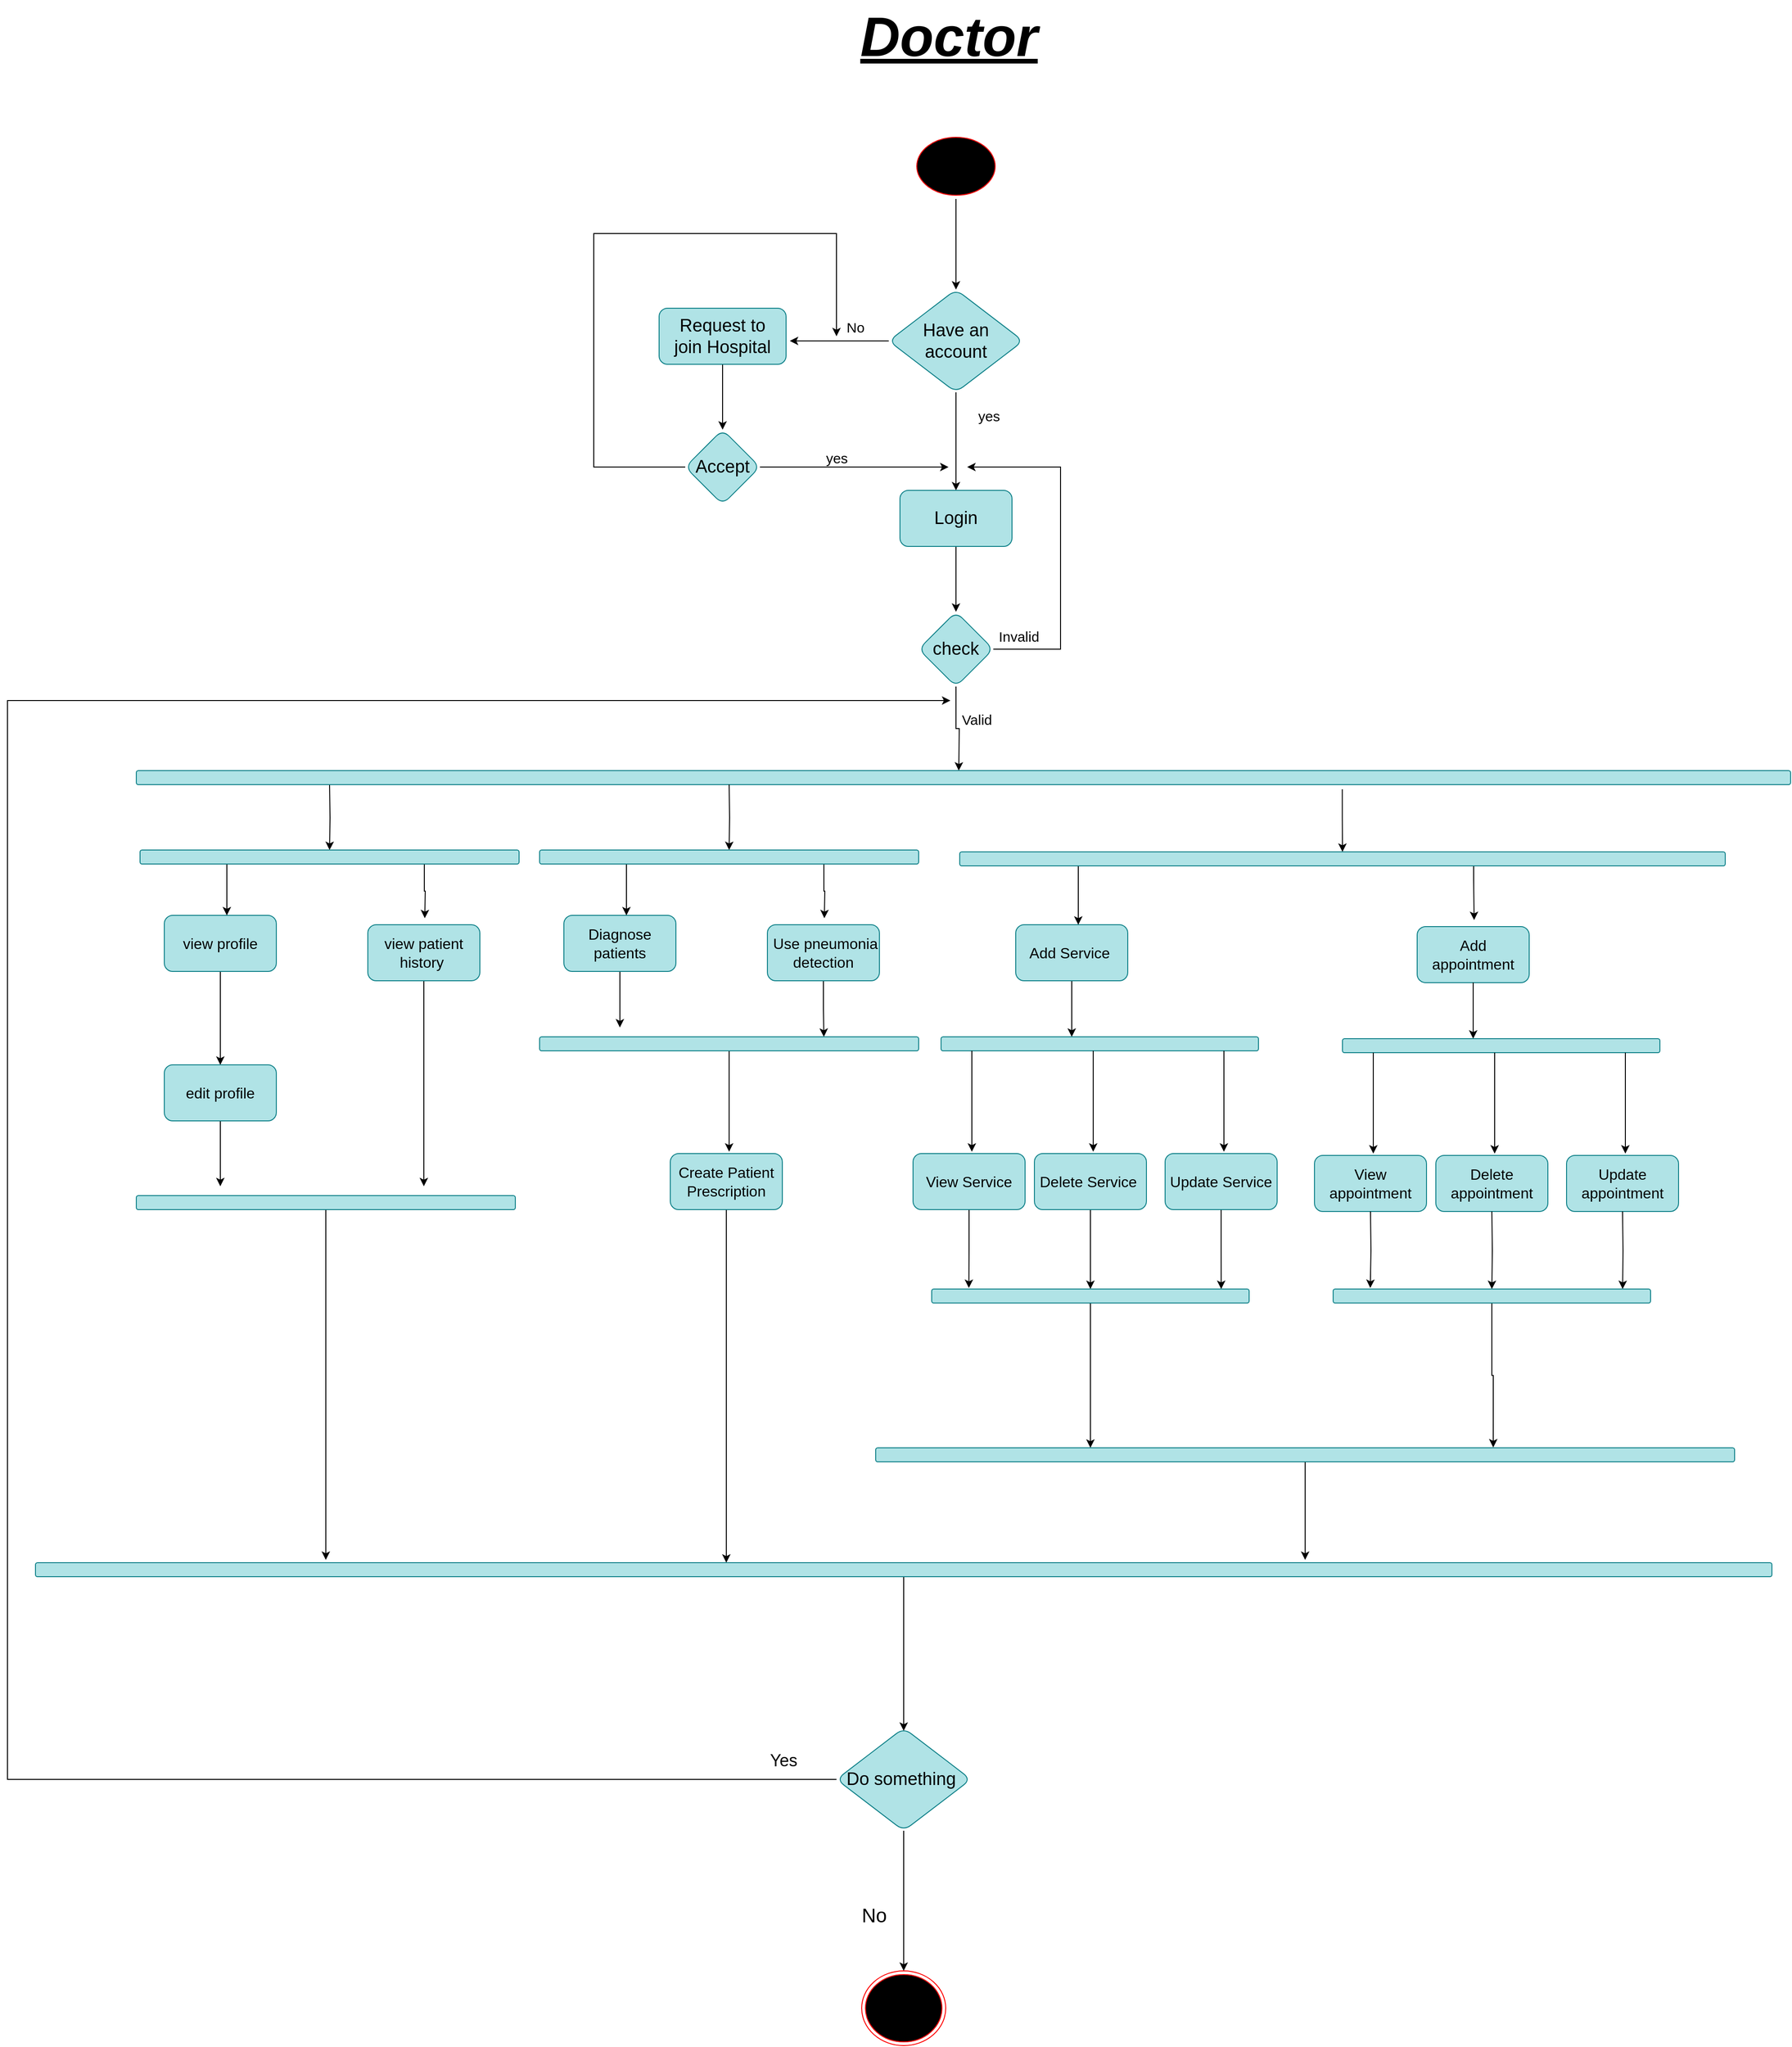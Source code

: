 <mxfile version="20.8.13" type="device"><diagram id="ZjT95l93NkATBJnmbTAv" name="Page-1"><mxGraphModel dx="455" dy="1914" grid="1" gridSize="10" guides="1" tooltips="1" connect="1" arrows="1" fold="1" page="1" pageScale="1" pageWidth="827" pageHeight="1169" math="0" shadow="0"><root><mxCell id="0"/><mxCell id="1" parent="0"/><mxCell id="8K3f-ZSd6spROutOu2y4-12" style="edgeStyle=orthogonalEdgeStyle;rounded=0;orthogonalLoop=1;jettySize=auto;html=1;" edge="1" parent="1" source="8K3f-ZSd6spROutOu2y4-1" target="8K3f-ZSd6spROutOu2y4-7"><mxGeometry relative="1" as="geometry"/></mxCell><mxCell id="8K3f-ZSd6spROutOu2y4-1" value="" style="ellipse;html=1;shape=startState;fillColor=#000000;strokeColor=#ff0000;labelBackgroundColor=#1A1A1A;labelBorderColor=none;fontColor=default;" vertex="1" parent="1"><mxGeometry x="1910" y="73" width="92" height="70" as="geometry"/></mxCell><mxCell id="8K3f-ZSd6spROutOu2y4-14" style="edgeStyle=orthogonalEdgeStyle;rounded=0;orthogonalLoop=1;jettySize=auto;html=1;exitX=0;exitY=0.5;exitDx=0;exitDy=0;" edge="1" parent="1" source="8K3f-ZSd6spROutOu2y4-7"><mxGeometry relative="1" as="geometry"><mxPoint x="1778" y="295" as="targetPoint"/></mxGeometry></mxCell><mxCell id="8K3f-ZSd6spROutOu2y4-24" value="" style="edgeStyle=orthogonalEdgeStyle;rounded=0;orthogonalLoop=1;jettySize=auto;html=1;fontSize=15;" edge="1" parent="1" source="8K3f-ZSd6spROutOu2y4-7" target="8K3f-ZSd6spROutOu2y4-23"><mxGeometry relative="1" as="geometry"/></mxCell><mxCell id="8K3f-ZSd6spROutOu2y4-7" value="Have an&lt;br/&gt;account&lt;br/&gt;" style="rhombus;whiteSpace=wrap;html=1;fontSize=19;fillColor=#b0e3e6;strokeColor=#0e8088;rounded=1;labelBackgroundColor=none;labelBorderColor=none;fontStyle=0;" vertex="1" parent="1"><mxGeometry x="1884" y="240" width="144" height="110" as="geometry"/></mxCell><mxCell id="8K3f-ZSd6spROutOu2y4-17" value="" style="edgeStyle=orthogonalEdgeStyle;rounded=0;orthogonalLoop=1;jettySize=auto;html=1;" edge="1" parent="1" source="8K3f-ZSd6spROutOu2y4-15" target="8K3f-ZSd6spROutOu2y4-16"><mxGeometry relative="1" as="geometry"/></mxCell><mxCell id="8K3f-ZSd6spROutOu2y4-15" value="Request to&lt;br/&gt;join Hospital" style="rounded=1;whiteSpace=wrap;html=1;labelBackgroundColor=none;labelBorderColor=none;fontStyle=0;fillColor=#b0e3e6;strokeColor=#0e8088;fontSize=19;" vertex="1" parent="1"><mxGeometry x="1638" y="260" width="136" height="60" as="geometry"/></mxCell><mxCell id="8K3f-ZSd6spROutOu2y4-19" style="edgeStyle=orthogonalEdgeStyle;rounded=0;orthogonalLoop=1;jettySize=auto;html=1;" edge="1" parent="1" source="8K3f-ZSd6spROutOu2y4-16"><mxGeometry relative="1" as="geometry"><mxPoint x="1828" y="290" as="targetPoint"/><Array as="points"><mxPoint x="1568" y="430"/><mxPoint x="1568" y="180"/></Array></mxGeometry></mxCell><mxCell id="8K3f-ZSd6spROutOu2y4-27" style="edgeStyle=orthogonalEdgeStyle;rounded=0;orthogonalLoop=1;jettySize=auto;html=1;fontSize=15;" edge="1" parent="1" source="8K3f-ZSd6spROutOu2y4-16"><mxGeometry relative="1" as="geometry"><mxPoint x="1948" y="430" as="targetPoint"/></mxGeometry></mxCell><mxCell id="8K3f-ZSd6spROutOu2y4-16" value="Accept" style="rhombus;whiteSpace=wrap;html=1;fontSize=19;fillColor=#b0e3e6;strokeColor=#0e8088;rounded=1;labelBackgroundColor=none;labelBorderColor=none;fontStyle=0;" vertex="1" parent="1"><mxGeometry x="1666" y="390" width="80" height="80" as="geometry"/></mxCell><mxCell id="8K3f-ZSd6spROutOu2y4-20" value="&lt;font style=&quot;font-size: 15px;&quot;&gt;No&lt;/font&gt;" style="text;html=1;align=center;verticalAlign=middle;resizable=0;points=[];autosize=1;strokeColor=none;fillColor=none;" vertex="1" parent="1"><mxGeometry x="1828" y="265" width="40" height="30" as="geometry"/></mxCell><mxCell id="8K3f-ZSd6spROutOu2y4-30" value="" style="edgeStyle=orthogonalEdgeStyle;rounded=0;orthogonalLoop=1;jettySize=auto;html=1;fontSize=15;" edge="1" parent="1" source="8K3f-ZSd6spROutOu2y4-23" target="8K3f-ZSd6spROutOu2y4-29"><mxGeometry relative="1" as="geometry"/></mxCell><mxCell id="8K3f-ZSd6spROutOu2y4-23" value="Login" style="whiteSpace=wrap;html=1;fontSize=19;fillColor=#b0e3e6;strokeColor=#0e8088;rounded=1;labelBackgroundColor=none;labelBorderColor=none;fontStyle=0;" vertex="1" parent="1"><mxGeometry x="1896" y="455" width="120" height="60" as="geometry"/></mxCell><mxCell id="8K3f-ZSd6spROutOu2y4-25" value="yes" style="text;html=1;align=center;verticalAlign=middle;resizable=0;points=[];autosize=1;strokeColor=none;fillColor=none;fontSize=15;" vertex="1" parent="1"><mxGeometry x="1966" y="360" width="50" height="30" as="geometry"/></mxCell><mxCell id="8K3f-ZSd6spROutOu2y4-28" value="yes" style="text;html=1;align=center;verticalAlign=middle;resizable=0;points=[];autosize=1;strokeColor=none;fillColor=none;fontSize=15;" vertex="1" parent="1"><mxGeometry x="1803" y="405" width="50" height="30" as="geometry"/></mxCell><mxCell id="8K3f-ZSd6spROutOu2y4-34" style="edgeStyle=orthogonalEdgeStyle;rounded=0;orthogonalLoop=1;jettySize=auto;html=1;exitX=1;exitY=0.5;exitDx=0;exitDy=0;fontSize=15;" edge="1" parent="1" source="8K3f-ZSd6spROutOu2y4-29"><mxGeometry relative="1" as="geometry"><mxPoint x="1968" y="430" as="targetPoint"/><Array as="points"><mxPoint x="2068" y="625"/><mxPoint x="2068" y="430"/><mxPoint x="1968" y="430"/></Array></mxGeometry></mxCell><mxCell id="8K3f-ZSd6spROutOu2y4-39" value="" style="edgeStyle=orthogonalEdgeStyle;rounded=0;orthogonalLoop=1;jettySize=auto;html=1;fontSize=15;entryX=0.25;entryY=0;entryDx=0;entryDy=0;" edge="1" parent="1" source="8K3f-ZSd6spROutOu2y4-29"><mxGeometry relative="1" as="geometry"><mxPoint x="1959.0" y="755" as="targetPoint"/></mxGeometry></mxCell><mxCell id="8K3f-ZSd6spROutOu2y4-29" value="check" style="rhombus;whiteSpace=wrap;html=1;fontSize=19;fillColor=#b0e3e6;strokeColor=#0e8088;rounded=1;labelBackgroundColor=none;labelBorderColor=none;fontStyle=0;" vertex="1" parent="1"><mxGeometry x="1916" y="585" width="80" height="80" as="geometry"/></mxCell><mxCell id="8K3f-ZSd6spROutOu2y4-35" value="&#10;Invalid&#10;&#10;" style="text;html=1;align=center;verticalAlign=middle;resizable=0;points=[];autosize=1;strokeColor=none;fillColor=none;fontSize=15;" vertex="1" parent="1"><mxGeometry x="1988" y="584.5" width="70" height="70" as="geometry"/></mxCell><mxCell id="8K3f-ZSd6spROutOu2y4-47" style="edgeStyle=orthogonalEdgeStyle;rounded=0;orthogonalLoop=1;jettySize=auto;html=1;exitX=0.25;exitY=1;exitDx=0;exitDy=0;fontSize=15;" edge="1" parent="1" target="8K3f-ZSd6spROutOu2y4-46"><mxGeometry relative="1" as="geometry"><mxPoint x="1285.0" y="770" as="sourcePoint"/></mxGeometry></mxCell><mxCell id="8K3f-ZSd6spROutOu2y4-38" value="" style="whiteSpace=wrap;html=1;fontSize=19;fillColor=#b0e3e6;strokeColor=#0e8088;rounded=1;labelBackgroundColor=none;labelBorderColor=none;fontStyle=0;" vertex="1" parent="1"><mxGeometry x="1078" y="755" width="1772" height="15" as="geometry"/></mxCell><mxCell id="8K3f-ZSd6spROutOu2y4-41" value="Valid" style="text;html=1;align=center;verticalAlign=middle;resizable=0;points=[];autosize=1;strokeColor=none;fillColor=none;fontSize=15;" vertex="1" parent="1"><mxGeometry x="1948" y="685" width="60" height="30" as="geometry"/></mxCell><mxCell id="8K3f-ZSd6spROutOu2y4-42" style="edgeStyle=orthogonalEdgeStyle;rounded=0;orthogonalLoop=1;jettySize=auto;html=1;exitX=0.5;exitY=1;exitDx=0;exitDy=0;entryX=0.5;entryY=0;entryDx=0;entryDy=0;" edge="1" parent="1" source="8K3f-ZSd6spROutOu2y4-43" target="8K3f-ZSd6spROutOu2y4-45"><mxGeometry relative="1" as="geometry"><mxPoint x="1168" y="1110" as="targetPoint"/></mxGeometry></mxCell><mxCell id="8K3f-ZSd6spROutOu2y4-43" value="view profile" style="whiteSpace=wrap;html=1;fontSize=16;fillColor=#b0e3e6;strokeColor=#0e8088;rounded=1;labelBackgroundColor=none;labelBorderColor=none;fontStyle=0;" vertex="1" parent="1"><mxGeometry x="1108" y="910" width="120" height="60" as="geometry"/></mxCell><mxCell id="8K3f-ZSd6spROutOu2y4-44" value="" style="endArrow=classic;html=1;rounded=0;fontSize=16;fontColor=default;" edge="1" parent="1"><mxGeometry width="50" height="50" relative="1" as="geometry"><mxPoint x="1175" y="840" as="sourcePoint"/><mxPoint x="1175" y="910" as="targetPoint"/></mxGeometry></mxCell><mxCell id="8K3f-ZSd6spROutOu2y4-55" style="edgeStyle=orthogonalEdgeStyle;rounded=0;orthogonalLoop=1;jettySize=auto;html=1;exitX=0.5;exitY=1;exitDx=0;exitDy=0;fontSize=15;" edge="1" parent="1" source="8K3f-ZSd6spROutOu2y4-45"><mxGeometry relative="1" as="geometry"><mxPoint x="1168" y="1200" as="targetPoint"/></mxGeometry></mxCell><mxCell id="8K3f-ZSd6spROutOu2y4-45" value="edit profile" style="whiteSpace=wrap;html=1;fontSize=16;fillColor=#b0e3e6;strokeColor=#0e8088;rounded=1;labelBackgroundColor=none;labelBorderColor=none;fontStyle=0;" vertex="1" parent="1"><mxGeometry x="1108" y="1070" width="120" height="60" as="geometry"/></mxCell><mxCell id="8K3f-ZSd6spROutOu2y4-49" style="edgeStyle=orthogonalEdgeStyle;rounded=0;orthogonalLoop=1;jettySize=auto;html=1;exitX=0.75;exitY=1;exitDx=0;exitDy=0;fontSize=15;" edge="1" parent="1" source="8K3f-ZSd6spROutOu2y4-46"><mxGeometry relative="1" as="geometry"><mxPoint x="1387.0" y="913" as="targetPoint"/></mxGeometry></mxCell><mxCell id="8K3f-ZSd6spROutOu2y4-46" value="" style="whiteSpace=wrap;html=1;fontSize=19;fillColor=#b0e3e6;strokeColor=#0e8088;rounded=1;labelBackgroundColor=none;labelBorderColor=none;fontStyle=0;" vertex="1" parent="1"><mxGeometry x="1082" y="840" width="406" height="15" as="geometry"/></mxCell><mxCell id="8K3f-ZSd6spROutOu2y4-53" style="edgeStyle=orthogonalEdgeStyle;rounded=0;orthogonalLoop=1;jettySize=auto;html=1;exitX=0.5;exitY=1;exitDx=0;exitDy=0;fontSize=15;" edge="1" parent="1" source="8K3f-ZSd6spROutOu2y4-50"><mxGeometry relative="1" as="geometry"><mxPoint x="1386" y="1200" as="targetPoint"/></mxGeometry></mxCell><mxCell id="8K3f-ZSd6spROutOu2y4-50" value="view patient&lt;br/&gt;history&amp;nbsp;" style="whiteSpace=wrap;html=1;fontSize=16;fillColor=#b0e3e6;strokeColor=#0e8088;rounded=1;labelBackgroundColor=none;labelBorderColor=none;fontStyle=0;" vertex="1" parent="1"><mxGeometry x="1326" y="920" width="120" height="60" as="geometry"/></mxCell><mxCell id="8K3f-ZSd6spROutOu2y4-116" style="edgeStyle=orthogonalEdgeStyle;rounded=0;orthogonalLoop=1;jettySize=auto;html=1;exitX=0.5;exitY=1;exitDx=0;exitDy=0;fontSize=15;" edge="1" parent="1" source="8K3f-ZSd6spROutOu2y4-51"><mxGeometry relative="1" as="geometry"><mxPoint x="1281" y="1600" as="targetPoint"/></mxGeometry></mxCell><mxCell id="8K3f-ZSd6spROutOu2y4-51" value="" style="whiteSpace=wrap;html=1;fontSize=19;fillColor=#b0e3e6;strokeColor=#0e8088;rounded=1;labelBackgroundColor=none;labelBorderColor=none;fontStyle=0;" vertex="1" parent="1"><mxGeometry x="1078" y="1210" width="406" height="15" as="geometry"/></mxCell><mxCell id="8K3f-ZSd6spROutOu2y4-56" style="edgeStyle=orthogonalEdgeStyle;rounded=0;orthogonalLoop=1;jettySize=auto;html=1;exitX=0.25;exitY=1;exitDx=0;exitDy=0;fontSize=15;" edge="1" parent="1" target="8K3f-ZSd6spROutOu2y4-60"><mxGeometry relative="1" as="geometry"><mxPoint x="1713.0" y="770" as="sourcePoint"/></mxGeometry></mxCell><mxCell id="8K3f-ZSd6spROutOu2y4-64" style="edgeStyle=orthogonalEdgeStyle;rounded=0;orthogonalLoop=1;jettySize=auto;html=1;exitX=0.5;exitY=1;exitDx=0;exitDy=0;fontSize=15;" edge="1" parent="1" source="8K3f-ZSd6spROutOu2y4-57"><mxGeometry relative="1" as="geometry"><mxPoint x="1596" y="1030" as="targetPoint"/><Array as="points"><mxPoint x="1596" y="980"/><mxPoint x="1596" y="980"/></Array></mxGeometry></mxCell><mxCell id="8K3f-ZSd6spROutOu2y4-57" value="Diagnose&lt;br/&gt;patients" style="whiteSpace=wrap;html=1;fontSize=16;fillColor=#b0e3e6;strokeColor=#0e8088;rounded=1;labelBackgroundColor=none;labelBorderColor=none;fontStyle=0;" vertex="1" parent="1"><mxGeometry x="1536" y="910" width="120" height="60" as="geometry"/></mxCell><mxCell id="8K3f-ZSd6spROutOu2y4-58" value="" style="endArrow=classic;html=1;rounded=0;fontSize=16;fontColor=default;" edge="1" parent="1"><mxGeometry width="50" height="50" relative="1" as="geometry"><mxPoint x="1603" y="840" as="sourcePoint"/><mxPoint x="1603" y="910" as="targetPoint"/></mxGeometry></mxCell><mxCell id="8K3f-ZSd6spROutOu2y4-59" style="edgeStyle=orthogonalEdgeStyle;rounded=0;orthogonalLoop=1;jettySize=auto;html=1;exitX=0.75;exitY=1;exitDx=0;exitDy=0;fontSize=15;" edge="1" parent="1" source="8K3f-ZSd6spROutOu2y4-60"><mxGeometry relative="1" as="geometry"><mxPoint x="1815.0" y="913" as="targetPoint"/></mxGeometry></mxCell><mxCell id="8K3f-ZSd6spROutOu2y4-60" value="" style="whiteSpace=wrap;html=1;fontSize=19;fillColor=#b0e3e6;strokeColor=#0e8088;rounded=1;labelBackgroundColor=none;labelBorderColor=none;fontStyle=0;" vertex="1" parent="1"><mxGeometry x="1510" y="840" width="406" height="15" as="geometry"/></mxCell><mxCell id="8K3f-ZSd6spROutOu2y4-65" style="edgeStyle=orthogonalEdgeStyle;rounded=0;orthogonalLoop=1;jettySize=auto;html=1;exitX=0.5;exitY=1;exitDx=0;exitDy=0;entryX=0.75;entryY=0;entryDx=0;entryDy=0;fontSize=15;" edge="1" parent="1" source="8K3f-ZSd6spROutOu2y4-61" target="8K3f-ZSd6spROutOu2y4-62"><mxGeometry relative="1" as="geometry"/></mxCell><mxCell id="8K3f-ZSd6spROutOu2y4-61" value="&amp;nbsp;Use pneumonia detection" style="whiteSpace=wrap;html=1;fontSize=16;fillColor=#b0e3e6;strokeColor=#0e8088;rounded=1;labelBackgroundColor=none;labelBorderColor=none;fontStyle=0;" vertex="1" parent="1"><mxGeometry x="1754" y="920" width="120" height="60" as="geometry"/></mxCell><mxCell id="8K3f-ZSd6spROutOu2y4-71" style="edgeStyle=orthogonalEdgeStyle;rounded=0;orthogonalLoop=1;jettySize=auto;html=1;fontSize=15;" edge="1" parent="1" source="8K3f-ZSd6spROutOu2y4-62"><mxGeometry relative="1" as="geometry"><mxPoint x="1713" y="1163" as="targetPoint"/></mxGeometry></mxCell><mxCell id="8K3f-ZSd6spROutOu2y4-62" value="" style="whiteSpace=wrap;html=1;fontSize=19;fillColor=#b0e3e6;strokeColor=#0e8088;rounded=1;labelBackgroundColor=none;labelBorderColor=none;fontStyle=0;" vertex="1" parent="1"><mxGeometry x="1510" y="1040" width="406" height="15" as="geometry"/></mxCell><mxCell id="8K3f-ZSd6spROutOu2y4-114" style="edgeStyle=orthogonalEdgeStyle;rounded=0;orthogonalLoop=1;jettySize=auto;html=1;exitX=0.5;exitY=1;exitDx=0;exitDy=0;fontSize=15;" edge="1" parent="1" source="8K3f-ZSd6spROutOu2y4-72"><mxGeometry relative="1" as="geometry"><mxPoint x="1710" y="1603" as="targetPoint"/></mxGeometry></mxCell><mxCell id="8K3f-ZSd6spROutOu2y4-72" value="Create Patient&lt;br/&gt;Prescription" style="whiteSpace=wrap;html=1;fontSize=16;fillColor=#b0e3e6;strokeColor=#0e8088;rounded=1;labelBackgroundColor=none;labelBorderColor=none;fontStyle=0;" vertex="1" parent="1"><mxGeometry x="1650" y="1165" width="120" height="60" as="geometry"/></mxCell><mxCell id="8K3f-ZSd6spROutOu2y4-73" style="edgeStyle=orthogonalEdgeStyle;rounded=0;orthogonalLoop=1;jettySize=auto;html=1;exitX=0.729;exitY=1.333;exitDx=0;exitDy=0;fontSize=15;exitPerimeter=0;" edge="1" parent="1" target="8K3f-ZSd6spROutOu2y4-78" source="8K3f-ZSd6spROutOu2y4-38"><mxGeometry relative="1" as="geometry"><mxPoint x="2163.0" y="772" as="sourcePoint"/></mxGeometry></mxCell><mxCell id="8K3f-ZSd6spROutOu2y4-74" style="edgeStyle=orthogonalEdgeStyle;rounded=0;orthogonalLoop=1;jettySize=auto;html=1;exitX=0.5;exitY=1;exitDx=0;exitDy=0;fontSize=15;" edge="1" parent="1" source="8K3f-ZSd6spROutOu2y4-75"><mxGeometry relative="1" as="geometry"><mxPoint x="2080" y="1040" as="targetPoint"/><Array as="points"><mxPoint x="2080" y="990"/><mxPoint x="2080" y="990"/></Array></mxGeometry></mxCell><mxCell id="8K3f-ZSd6spROutOu2y4-75" value="Add Service&amp;nbsp;" style="whiteSpace=wrap;html=1;fontSize=16;fillColor=#b0e3e6;strokeColor=#0e8088;rounded=1;labelBackgroundColor=none;labelBorderColor=none;fontStyle=0;" vertex="1" parent="1"><mxGeometry x="2020" y="920" width="120" height="60" as="geometry"/></mxCell><mxCell id="8K3f-ZSd6spROutOu2y4-76" value="" style="endArrow=classic;html=1;rounded=0;fontSize=16;fontColor=default;" edge="1" parent="1"><mxGeometry width="50" height="50" relative="1" as="geometry"><mxPoint x="2087" y="850" as="sourcePoint"/><mxPoint x="2087" y="920" as="targetPoint"/></mxGeometry></mxCell><mxCell id="8K3f-ZSd6spROutOu2y4-77" style="edgeStyle=orthogonalEdgeStyle;rounded=0;orthogonalLoop=1;jettySize=auto;html=1;exitX=0.75;exitY=1;exitDx=0;exitDy=0;fontSize=15;" edge="1" parent="1"><mxGeometry relative="1" as="geometry"><mxPoint x="2511" y="915" as="targetPoint"/><mxPoint x="2510.5" y="857.0" as="sourcePoint"/><Array as="points"><mxPoint x="2511" y="872"/><mxPoint x="2511" y="872"/></Array></mxGeometry></mxCell><mxCell id="8K3f-ZSd6spROutOu2y4-78" value="" style="whiteSpace=wrap;html=1;fontSize=19;fillColor=#b0e3e6;strokeColor=#0e8088;rounded=1;labelBackgroundColor=none;labelBorderColor=none;fontStyle=0;" vertex="1" parent="1"><mxGeometry x="1960" y="842" width="820" height="15" as="geometry"/></mxCell><mxCell id="8K3f-ZSd6spROutOu2y4-80" value="Add appointment" style="whiteSpace=wrap;html=1;fontSize=16;fillColor=#b0e3e6;strokeColor=#0e8088;rounded=1;labelBackgroundColor=none;labelBorderColor=none;fontStyle=0;" vertex="1" parent="1"><mxGeometry x="2450" y="922" width="120" height="60" as="geometry"/></mxCell><mxCell id="8K3f-ZSd6spROutOu2y4-82" value="" style="whiteSpace=wrap;html=1;fontSize=19;fillColor=#b0e3e6;strokeColor=#0e8088;rounded=1;labelBackgroundColor=none;labelBorderColor=none;fontStyle=0;" vertex="1" parent="1"><mxGeometry x="1940" y="1040" width="340" height="15" as="geometry"/></mxCell><mxCell id="8K3f-ZSd6spROutOu2y4-83" style="edgeStyle=orthogonalEdgeStyle;rounded=0;orthogonalLoop=1;jettySize=auto;html=1;fontSize=15;" edge="1" parent="1"><mxGeometry relative="1" as="geometry"><mxPoint x="1973" y="1055" as="sourcePoint"/><mxPoint x="1973" y="1163" as="targetPoint"/></mxGeometry></mxCell><mxCell id="8K3f-ZSd6spROutOu2y4-98" style="edgeStyle=orthogonalEdgeStyle;rounded=0;orthogonalLoop=1;jettySize=auto;html=1;exitX=0.5;exitY=1;exitDx=0;exitDy=0;fontSize=15;entryX=0.117;entryY=-0.077;entryDx=0;entryDy=0;entryPerimeter=0;" edge="1" parent="1" source="8K3f-ZSd6spROutOu2y4-84" target="8K3f-ZSd6spROutOu2y4-103"><mxGeometry relative="1" as="geometry"><mxPoint x="1970" y="1300" as="targetPoint"/></mxGeometry></mxCell><mxCell id="8K3f-ZSd6spROutOu2y4-84" value="View Service" style="whiteSpace=wrap;html=1;fontSize=16;fillColor=#b0e3e6;strokeColor=#0e8088;rounded=1;labelBackgroundColor=none;labelBorderColor=none;fontStyle=0;" vertex="1" parent="1"><mxGeometry x="1910" y="1165" width="120" height="60" as="geometry"/></mxCell><mxCell id="8K3f-ZSd6spROutOu2y4-85" style="edgeStyle=orthogonalEdgeStyle;rounded=0;orthogonalLoop=1;jettySize=auto;html=1;fontSize=15;" edge="1" parent="1"><mxGeometry relative="1" as="geometry"><mxPoint x="2103" y="1055" as="sourcePoint"/><mxPoint x="2103" y="1163" as="targetPoint"/></mxGeometry></mxCell><mxCell id="8K3f-ZSd6spROutOu2y4-100" style="edgeStyle=orthogonalEdgeStyle;rounded=0;orthogonalLoop=1;jettySize=auto;html=1;exitX=0.5;exitY=1;exitDx=0;exitDy=0;fontSize=15;entryX=0.5;entryY=0;entryDx=0;entryDy=0;" edge="1" parent="1" source="8K3f-ZSd6spROutOu2y4-86" target="8K3f-ZSd6spROutOu2y4-103"><mxGeometry relative="1" as="geometry"><mxPoint x="2100" y="1290" as="targetPoint"/></mxGeometry></mxCell><mxCell id="8K3f-ZSd6spROutOu2y4-86" value="Delete Service&amp;nbsp;" style="whiteSpace=wrap;html=1;fontSize=16;fillColor=#b0e3e6;strokeColor=#0e8088;rounded=1;labelBackgroundColor=none;labelBorderColor=none;fontStyle=0;" vertex="1" parent="1"><mxGeometry x="2040" y="1165" width="120" height="60" as="geometry"/></mxCell><mxCell id="8K3f-ZSd6spROutOu2y4-87" style="edgeStyle=orthogonalEdgeStyle;rounded=0;orthogonalLoop=1;jettySize=auto;html=1;fontSize=15;" edge="1" parent="1"><mxGeometry relative="1" as="geometry"><mxPoint x="2243" y="1055" as="sourcePoint"/><mxPoint x="2243" y="1163" as="targetPoint"/></mxGeometry></mxCell><mxCell id="8K3f-ZSd6spROutOu2y4-102" style="edgeStyle=orthogonalEdgeStyle;rounded=0;orthogonalLoop=1;jettySize=auto;html=1;exitX=0.5;exitY=1;exitDx=0;exitDy=0;fontSize=15;entryX=0.912;entryY=0;entryDx=0;entryDy=0;entryPerimeter=0;" edge="1" parent="1" source="8K3f-ZSd6spROutOu2y4-88" target="8K3f-ZSd6spROutOu2y4-103"><mxGeometry relative="1" as="geometry"><mxPoint x="2240" y="1300" as="targetPoint"/></mxGeometry></mxCell><mxCell id="8K3f-ZSd6spROutOu2y4-88" value="Update Service" style="whiteSpace=wrap;html=1;fontSize=16;fillColor=#b0e3e6;strokeColor=#0e8088;rounded=1;labelBackgroundColor=none;labelBorderColor=none;fontStyle=0;" vertex="1" parent="1"><mxGeometry x="2180" y="1165" width="120" height="60" as="geometry"/></mxCell><mxCell id="8K3f-ZSd6spROutOu2y4-89" style="edgeStyle=orthogonalEdgeStyle;rounded=0;orthogonalLoop=1;jettySize=auto;html=1;exitX=0.5;exitY=1;exitDx=0;exitDy=0;fontSize=15;" edge="1" parent="1"><mxGeometry relative="1" as="geometry"><mxPoint x="2510" y="1042" as="targetPoint"/><Array as="points"><mxPoint x="2510" y="992"/><mxPoint x="2510" y="992"/></Array><mxPoint x="2510" y="982" as="sourcePoint"/></mxGeometry></mxCell><mxCell id="8K3f-ZSd6spROutOu2y4-90" value="" style="whiteSpace=wrap;html=1;fontSize=19;fillColor=#b0e3e6;strokeColor=#0e8088;rounded=1;labelBackgroundColor=none;labelBorderColor=none;fontStyle=0;" vertex="1" parent="1"><mxGeometry x="2370" y="1042" width="340" height="15" as="geometry"/></mxCell><mxCell id="8K3f-ZSd6spROutOu2y4-91" style="edgeStyle=orthogonalEdgeStyle;rounded=0;orthogonalLoop=1;jettySize=auto;html=1;fontSize=15;" edge="1" parent="1"><mxGeometry relative="1" as="geometry"><mxPoint x="2403" y="1057" as="sourcePoint"/><mxPoint x="2403" y="1165" as="targetPoint"/></mxGeometry></mxCell><mxCell id="8K3f-ZSd6spROutOu2y4-92" value="View appointment" style="whiteSpace=wrap;html=1;fontSize=16;fillColor=#b0e3e6;strokeColor=#0e8088;rounded=1;labelBackgroundColor=none;labelBorderColor=none;fontStyle=0;" vertex="1" parent="1"><mxGeometry x="2340" y="1167" width="120" height="60" as="geometry"/></mxCell><mxCell id="8K3f-ZSd6spROutOu2y4-93" style="edgeStyle=orthogonalEdgeStyle;rounded=0;orthogonalLoop=1;jettySize=auto;html=1;fontSize=15;" edge="1" parent="1"><mxGeometry relative="1" as="geometry"><mxPoint x="2533" y="1057" as="sourcePoint"/><mxPoint x="2533" y="1165" as="targetPoint"/></mxGeometry></mxCell><mxCell id="8K3f-ZSd6spROutOu2y4-94" value="Delete appointment" style="whiteSpace=wrap;html=1;fontSize=16;fillColor=#b0e3e6;strokeColor=#0e8088;rounded=1;labelBackgroundColor=none;labelBorderColor=none;fontStyle=0;" vertex="1" parent="1"><mxGeometry x="2470" y="1167" width="120" height="60" as="geometry"/></mxCell><mxCell id="8K3f-ZSd6spROutOu2y4-95" style="edgeStyle=orthogonalEdgeStyle;rounded=0;orthogonalLoop=1;jettySize=auto;html=1;fontSize=15;" edge="1" parent="1"><mxGeometry relative="1" as="geometry"><mxPoint x="2673" y="1057" as="sourcePoint"/><mxPoint x="2673" y="1165" as="targetPoint"/></mxGeometry></mxCell><mxCell id="8K3f-ZSd6spROutOu2y4-96" value="Update appointment" style="whiteSpace=wrap;html=1;fontSize=16;fillColor=#b0e3e6;strokeColor=#0e8088;rounded=1;labelBackgroundColor=none;labelBorderColor=none;fontStyle=0;" vertex="1" parent="1"><mxGeometry x="2610" y="1167" width="120" height="60" as="geometry"/></mxCell><mxCell id="8K3f-ZSd6spROutOu2y4-109" style="edgeStyle=orthogonalEdgeStyle;rounded=0;orthogonalLoop=1;jettySize=auto;html=1;exitX=0.5;exitY=1;exitDx=0;exitDy=0;entryX=0.25;entryY=0;entryDx=0;entryDy=0;fontSize=15;" edge="1" parent="1" source="8K3f-ZSd6spROutOu2y4-103" target="8K3f-ZSd6spROutOu2y4-108"><mxGeometry relative="1" as="geometry"/></mxCell><mxCell id="8K3f-ZSd6spROutOu2y4-103" value="" style="whiteSpace=wrap;html=1;fontSize=19;fillColor=#b0e3e6;strokeColor=#0e8088;rounded=1;labelBackgroundColor=none;labelBorderColor=none;fontStyle=0;" vertex="1" parent="1"><mxGeometry x="1930" y="1310" width="340" height="15" as="geometry"/></mxCell><mxCell id="8K3f-ZSd6spROutOu2y4-104" style="edgeStyle=orthogonalEdgeStyle;rounded=0;orthogonalLoop=1;jettySize=auto;html=1;exitX=0.5;exitY=1;exitDx=0;exitDy=0;fontSize=15;entryX=0.117;entryY=-0.077;entryDx=0;entryDy=0;entryPerimeter=0;" edge="1" parent="1" target="8K3f-ZSd6spROutOu2y4-107"><mxGeometry relative="1" as="geometry"><mxPoint x="2400" y="1227" as="sourcePoint"/><mxPoint x="2400" y="1302" as="targetPoint"/></mxGeometry></mxCell><mxCell id="8K3f-ZSd6spROutOu2y4-105" style="edgeStyle=orthogonalEdgeStyle;rounded=0;orthogonalLoop=1;jettySize=auto;html=1;exitX=0.5;exitY=1;exitDx=0;exitDy=0;fontSize=15;entryX=0.5;entryY=0;entryDx=0;entryDy=0;" edge="1" parent="1" target="8K3f-ZSd6spROutOu2y4-107"><mxGeometry relative="1" as="geometry"><mxPoint x="2530" y="1227" as="sourcePoint"/><mxPoint x="2530" y="1292" as="targetPoint"/></mxGeometry></mxCell><mxCell id="8K3f-ZSd6spROutOu2y4-106" style="edgeStyle=orthogonalEdgeStyle;rounded=0;orthogonalLoop=1;jettySize=auto;html=1;exitX=0.5;exitY=1;exitDx=0;exitDy=0;fontSize=15;entryX=0.912;entryY=0;entryDx=0;entryDy=0;entryPerimeter=0;" edge="1" parent="1" target="8K3f-ZSd6spROutOu2y4-107"><mxGeometry relative="1" as="geometry"><mxPoint x="2670" y="1227" as="sourcePoint"/><mxPoint x="2670" y="1302" as="targetPoint"/></mxGeometry></mxCell><mxCell id="8K3f-ZSd6spROutOu2y4-112" style="edgeStyle=orthogonalEdgeStyle;rounded=0;orthogonalLoop=1;jettySize=auto;html=1;exitX=0.5;exitY=1;exitDx=0;exitDy=0;entryX=0.719;entryY=-0.026;entryDx=0;entryDy=0;entryPerimeter=0;fontSize=15;" edge="1" parent="1" source="8K3f-ZSd6spROutOu2y4-107" target="8K3f-ZSd6spROutOu2y4-108"><mxGeometry relative="1" as="geometry"/></mxCell><mxCell id="8K3f-ZSd6spROutOu2y4-107" value="" style="whiteSpace=wrap;html=1;fontSize=19;fillColor=#b0e3e6;strokeColor=#0e8088;rounded=1;labelBackgroundColor=none;labelBorderColor=none;fontStyle=0;" vertex="1" parent="1"><mxGeometry x="2360" y="1310" width="340" height="15" as="geometry"/></mxCell><mxCell id="8K3f-ZSd6spROutOu2y4-118" style="edgeStyle=orthogonalEdgeStyle;rounded=0;orthogonalLoop=1;jettySize=auto;html=1;exitX=0.5;exitY=1;exitDx=0;exitDy=0;fontSize=15;" edge="1" parent="1" source="8K3f-ZSd6spROutOu2y4-108"><mxGeometry relative="1" as="geometry"><mxPoint x="2330" y="1600" as="targetPoint"/></mxGeometry></mxCell><mxCell id="8K3f-ZSd6spROutOu2y4-108" value="" style="whiteSpace=wrap;html=1;fontSize=19;fillColor=#b0e3e6;strokeColor=#0e8088;rounded=1;labelBackgroundColor=none;labelBorderColor=none;fontStyle=0;" vertex="1" parent="1"><mxGeometry x="1870" y="1480" width="920" height="15" as="geometry"/></mxCell><mxCell id="8K3f-ZSd6spROutOu2y4-121" style="edgeStyle=orthogonalEdgeStyle;rounded=0;orthogonalLoop=1;jettySize=auto;html=1;fontSize=15;" edge="1" parent="1" source="8K3f-ZSd6spROutOu2y4-115"><mxGeometry relative="1" as="geometry"><mxPoint x="1900" y="1783" as="targetPoint"/></mxGeometry></mxCell><mxCell id="8K3f-ZSd6spROutOu2y4-115" value="" style="whiteSpace=wrap;html=1;fontSize=19;fillColor=#b0e3e6;strokeColor=#0e8088;rounded=1;labelBackgroundColor=none;labelBorderColor=none;fontStyle=0;" vertex="1" parent="1"><mxGeometry x="970" y="1603" width="1860" height="15" as="geometry"/></mxCell><mxCell id="8K3f-ZSd6spROutOu2y4-126" style="edgeStyle=orthogonalEdgeStyle;rounded=0;orthogonalLoop=1;jettySize=auto;html=1;exitX=0.5;exitY=1;exitDx=0;exitDy=0;entryX=0.5;entryY=0;entryDx=0;entryDy=0;fontSize=15;" edge="1" parent="1" source="8K3f-ZSd6spROutOu2y4-122" target="8K3f-ZSd6spROutOu2y4-124"><mxGeometry relative="1" as="geometry"/></mxCell><mxCell id="8K3f-ZSd6spROutOu2y4-128" style="edgeStyle=orthogonalEdgeStyle;rounded=0;orthogonalLoop=1;jettySize=auto;html=1;exitX=0;exitY=0.5;exitDx=0;exitDy=0;fontSize=15;" edge="1" parent="1" source="8K3f-ZSd6spROutOu2y4-122"><mxGeometry relative="1" as="geometry"><mxPoint x="1950" y="680" as="targetPoint"/><Array as="points"><mxPoint x="940" y="1835"/><mxPoint x="940" y="680"/></Array></mxGeometry></mxCell><mxCell id="8K3f-ZSd6spROutOu2y4-122" value="Do something&amp;nbsp;" style="rhombus;whiteSpace=wrap;html=1;fontSize=19;fillColor=#b0e3e6;strokeColor=#0e8088;rounded=1;labelBackgroundColor=none;labelBorderColor=none;fontStyle=0;" vertex="1" parent="1"><mxGeometry x="1828" y="1780" width="144" height="110" as="geometry"/></mxCell><mxCell id="8K3f-ZSd6spROutOu2y4-124" value="" style="ellipse;html=1;shape=endState;fillColor=#000000;strokeColor=#ff0000;fontSize=21;" vertex="1" parent="1"><mxGeometry x="1855" y="2040.0" width="90" height="80" as="geometry"/></mxCell><mxCell id="8K3f-ZSd6spROutOu2y4-125" value="No" style="text;html=1;align=center;verticalAlign=middle;resizable=0;points=[];autosize=1;strokeColor=none;fillColor=none;fontSize=21;" vertex="1" parent="1"><mxGeometry x="1843" y="1960.07" width="50" height="40" as="geometry"/></mxCell><mxCell id="8K3f-ZSd6spROutOu2y4-129" value="&lt;font style=&quot;font-size: 18px;&quot;&gt;Yes&lt;/font&gt;" style="text;html=1;align=center;verticalAlign=middle;resizable=0;points=[];autosize=1;strokeColor=none;fillColor=none;fontSize=15;" vertex="1" parent="1"><mxGeometry x="1746" y="1795" width="50" height="40" as="geometry"/></mxCell><mxCell id="8K3f-ZSd6spROutOu2y4-130" value="&lt;font style=&quot;font-size: 59px;&quot;&gt;&lt;i&gt;&lt;b&gt;&lt;u&gt;Doctor&lt;/u&gt;&lt;/b&gt;&lt;/i&gt;&lt;/font&gt;" style="text;html=1;align=center;verticalAlign=middle;resizable=0;points=[];autosize=1;strokeColor=none;fillColor=none;fontSize=18;" vertex="1" parent="1"><mxGeometry x="1843" y="-70" width="210" height="80" as="geometry"/></mxCell></root></mxGraphModel></diagram></mxfile>